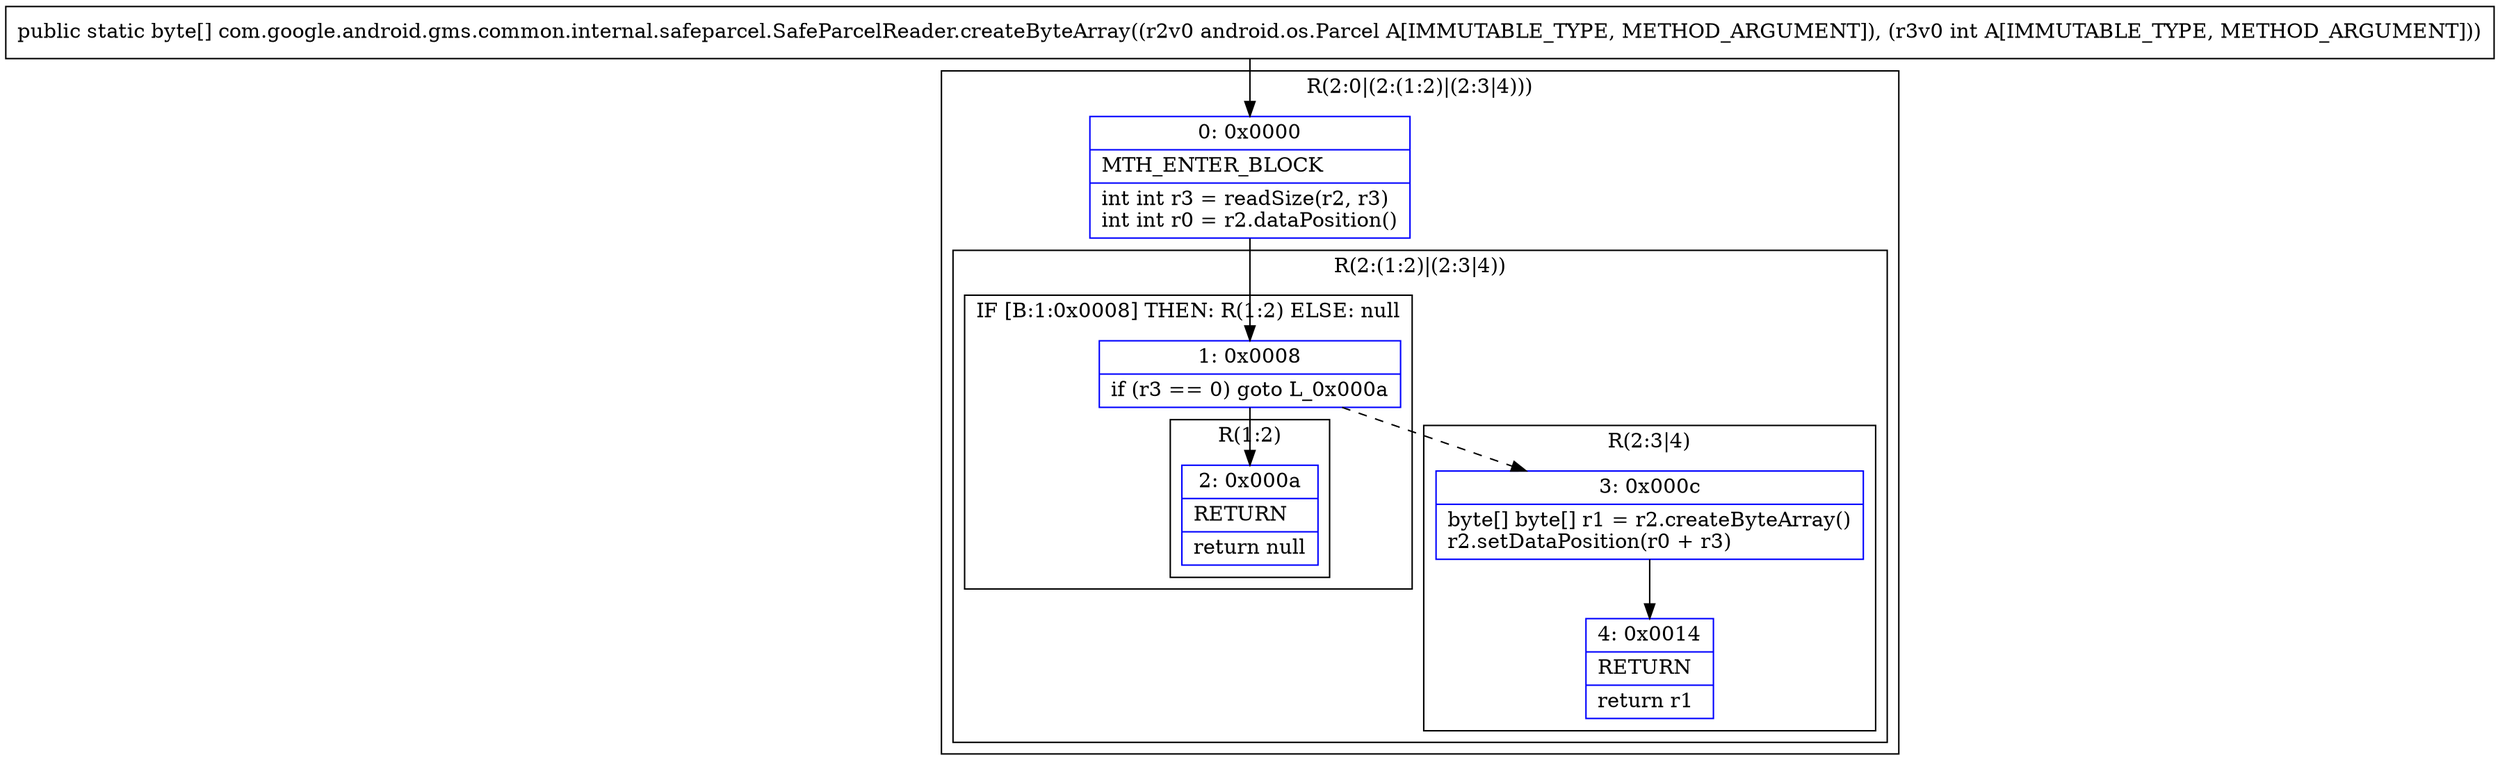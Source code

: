 digraph "CFG forcom.google.android.gms.common.internal.safeparcel.SafeParcelReader.createByteArray(Landroid\/os\/Parcel;I)[B" {
subgraph cluster_Region_1547604494 {
label = "R(2:0|(2:(1:2)|(2:3|4)))";
node [shape=record,color=blue];
Node_0 [shape=record,label="{0\:\ 0x0000|MTH_ENTER_BLOCK\l|int int r3 = readSize(r2, r3)\lint int r0 = r2.dataPosition()\l}"];
subgraph cluster_Region_967755445 {
label = "R(2:(1:2)|(2:3|4))";
node [shape=record,color=blue];
subgraph cluster_IfRegion_1061360541 {
label = "IF [B:1:0x0008] THEN: R(1:2) ELSE: null";
node [shape=record,color=blue];
Node_1 [shape=record,label="{1\:\ 0x0008|if (r3 == 0) goto L_0x000a\l}"];
subgraph cluster_Region_277571061 {
label = "R(1:2)";
node [shape=record,color=blue];
Node_2 [shape=record,label="{2\:\ 0x000a|RETURN\l|return null\l}"];
}
}
subgraph cluster_Region_923344180 {
label = "R(2:3|4)";
node [shape=record,color=blue];
Node_3 [shape=record,label="{3\:\ 0x000c|byte[] byte[] r1 = r2.createByteArray()\lr2.setDataPosition(r0 + r3)\l}"];
Node_4 [shape=record,label="{4\:\ 0x0014|RETURN\l|return r1\l}"];
}
}
}
MethodNode[shape=record,label="{public static byte[] com.google.android.gms.common.internal.safeparcel.SafeParcelReader.createByteArray((r2v0 android.os.Parcel A[IMMUTABLE_TYPE, METHOD_ARGUMENT]), (r3v0 int A[IMMUTABLE_TYPE, METHOD_ARGUMENT])) }"];
MethodNode -> Node_0;
Node_0 -> Node_1;
Node_1 -> Node_2;
Node_1 -> Node_3[style=dashed];
Node_3 -> Node_4;
}

